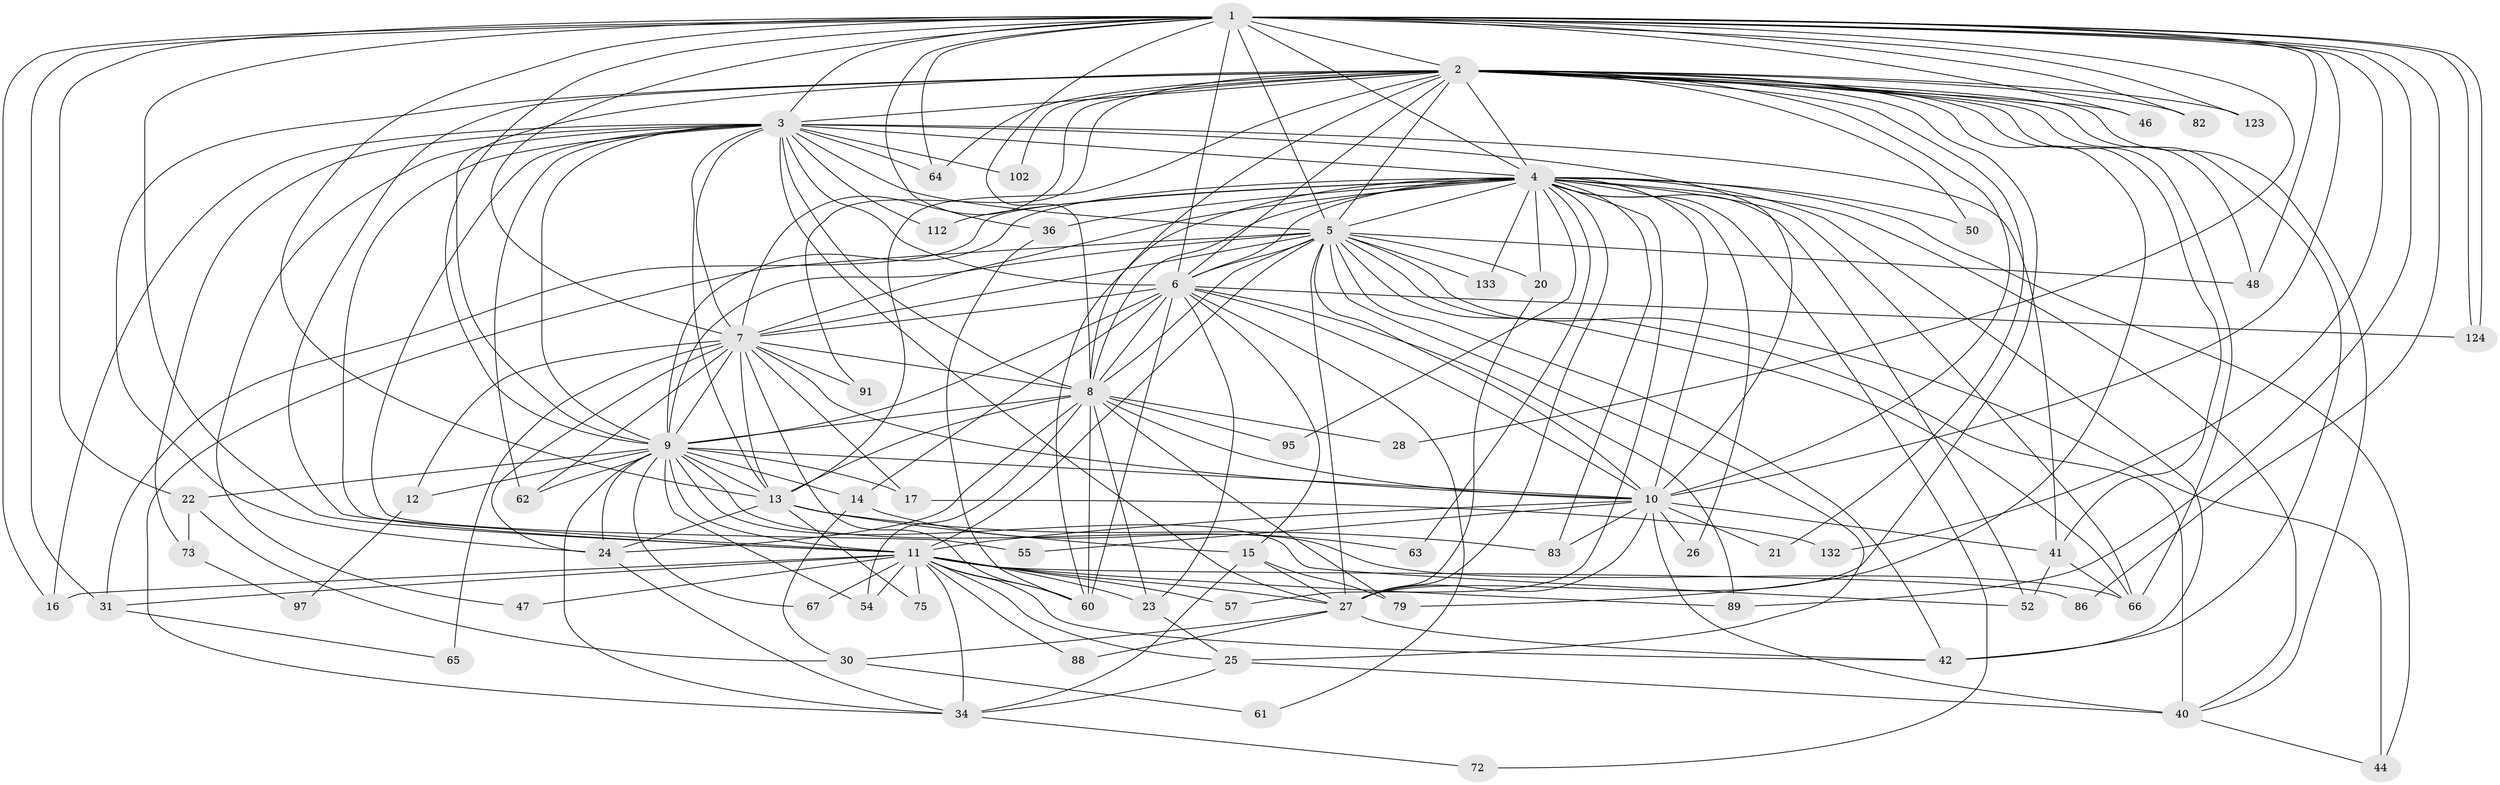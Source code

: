 // original degree distribution, {27: 0.0072992700729927005, 30: 0.0072992700729927005, 23: 0.0072992700729927005, 29: 0.0072992700729927005, 22: 0.0072992700729927005, 19: 0.0072992700729927005, 21: 0.0072992700729927005, 18: 0.0072992700729927005, 26: 0.0072992700729927005, 20: 0.0072992700729927005, 14: 0.0072992700729927005, 3: 0.2116788321167883, 8: 0.014598540145985401, 4: 0.08029197080291971, 5: 0.051094890510948905, 10: 0.0072992700729927005, 2: 0.5474452554744526, 7: 0.0072992700729927005}
// Generated by graph-tools (version 1.1) at 2025/14/03/09/25 04:14:08]
// undirected, 68 vertices, 211 edges
graph export_dot {
graph [start="1"]
  node [color=gray90,style=filled];
  1;
  2;
  3 [super="+43"];
  4;
  5;
  6 [super="+49+94+135"];
  7 [super="+58+45"];
  8 [super="+70+92"];
  9 [super="+93"];
  10 [super="+37"];
  11 [super="+113+105+101+53+18+77+56+80"];
  12;
  13 [super="+19+111+59"];
  14;
  15;
  16;
  17;
  20;
  21;
  22;
  23 [super="+98"];
  24 [super="+71+115"];
  25 [super="+74"];
  26;
  27 [super="+103+68+32+38+29"];
  28;
  30;
  31 [super="+120+35"];
  34 [super="+137+130+81+69"];
  36;
  40 [super="+108+51"];
  41 [super="+99+76"];
  42 [super="+136"];
  44;
  46;
  47;
  48 [super="+100"];
  50;
  52 [super="+122"];
  54;
  55;
  57 [super="+116"];
  60 [super="+134+87"];
  61;
  62 [super="+85"];
  63;
  64 [super="+110"];
  65;
  66 [super="+104+78"];
  67;
  72;
  73;
  75;
  79 [super="+114"];
  82;
  83 [super="+128"];
  86;
  88;
  89 [super="+96"];
  91;
  95;
  97;
  102;
  112;
  123;
  124 [super="+126"];
  132;
  133;
  1 -- 2;
  1 -- 3;
  1 -- 4;
  1 -- 5;
  1 -- 6;
  1 -- 7 [weight=2];
  1 -- 8;
  1 -- 9;
  1 -- 10;
  1 -- 16;
  1 -- 22;
  1 -- 28;
  1 -- 36;
  1 -- 46;
  1 -- 48;
  1 -- 64;
  1 -- 82;
  1 -- 86;
  1 -- 123;
  1 -- 124;
  1 -- 124;
  1 -- 132;
  1 -- 31;
  1 -- 11;
  1 -- 89;
  1 -- 13;
  2 -- 3;
  2 -- 4;
  2 -- 5;
  2 -- 6 [weight=2];
  2 -- 7;
  2 -- 8;
  2 -- 9;
  2 -- 10 [weight=2];
  2 -- 11;
  2 -- 13 [weight=2];
  2 -- 21;
  2 -- 24;
  2 -- 40;
  2 -- 42;
  2 -- 46;
  2 -- 48;
  2 -- 50;
  2 -- 64;
  2 -- 79;
  2 -- 82;
  2 -- 91;
  2 -- 102;
  2 -- 123;
  2 -- 66;
  2 -- 41;
  2 -- 27;
  3 -- 4;
  3 -- 5;
  3 -- 6;
  3 -- 7;
  3 -- 8;
  3 -- 9;
  3 -- 10 [weight=2];
  3 -- 11 [weight=2];
  3 -- 16;
  3 -- 41;
  3 -- 47;
  3 -- 55;
  3 -- 73;
  3 -- 102;
  3 -- 112;
  3 -- 64;
  3 -- 27;
  3 -- 13;
  3 -- 62;
  4 -- 5;
  4 -- 6;
  4 -- 7;
  4 -- 8 [weight=2];
  4 -- 9;
  4 -- 10;
  4 -- 20;
  4 -- 26;
  4 -- 31;
  4 -- 36;
  4 -- 40;
  4 -- 44;
  4 -- 50;
  4 -- 52;
  4 -- 60;
  4 -- 63;
  4 -- 66;
  4 -- 72;
  4 -- 95;
  4 -- 112;
  4 -- 133;
  4 -- 83;
  4 -- 57;
  4 -- 27;
  4 -- 42;
  5 -- 6;
  5 -- 7;
  5 -- 8;
  5 -- 9;
  5 -- 10;
  5 -- 20;
  5 -- 25;
  5 -- 34;
  5 -- 42;
  5 -- 44;
  5 -- 133;
  5 -- 11;
  5 -- 48;
  5 -- 40 [weight=2];
  5 -- 66;
  5 -- 27 [weight=2];
  6 -- 7 [weight=2];
  6 -- 8;
  6 -- 9 [weight=2];
  6 -- 10;
  6 -- 14;
  6 -- 15;
  6 -- 23;
  6 -- 60;
  6 -- 61;
  6 -- 89;
  6 -- 124;
  7 -- 8;
  7 -- 9 [weight=3];
  7 -- 10 [weight=2];
  7 -- 12;
  7 -- 17;
  7 -- 62;
  7 -- 65 [weight=2];
  7 -- 91;
  7 -- 24;
  7 -- 60;
  7 -- 13;
  8 -- 9 [weight=2];
  8 -- 10;
  8 -- 23;
  8 -- 24;
  8 -- 28;
  8 -- 54;
  8 -- 79;
  8 -- 95;
  8 -- 13;
  8 -- 60;
  9 -- 10;
  9 -- 12;
  9 -- 13;
  9 -- 14;
  9 -- 17;
  9 -- 22;
  9 -- 34;
  9 -- 52;
  9 -- 54;
  9 -- 62;
  9 -- 66;
  9 -- 67;
  9 -- 24;
  9 -- 11;
  10 -- 21;
  10 -- 26;
  10 -- 27 [weight=2];
  10 -- 41;
  10 -- 55;
  10 -- 83;
  10 -- 11;
  10 -- 40;
  11 -- 25;
  11 -- 75;
  11 -- 86;
  11 -- 16;
  11 -- 54;
  11 -- 67;
  11 -- 47;
  11 -- 88;
  11 -- 89;
  11 -- 31;
  11 -- 57 [weight=2];
  11 -- 23;
  11 -- 34;
  11 -- 42;
  11 -- 60;
  11 -- 27;
  12 -- 97;
  13 -- 15;
  13 -- 75;
  13 -- 24;
  13 -- 83;
  14 -- 30;
  14 -- 63;
  15 -- 34;
  15 -- 79;
  15 -- 27;
  17 -- 132;
  20 -- 27;
  22 -- 30;
  22 -- 73;
  23 -- 25 [weight=2];
  24 -- 34;
  25 -- 34;
  25 -- 40;
  27 -- 88;
  27 -- 42;
  27 -- 30;
  30 -- 61;
  31 -- 65;
  34 -- 72;
  36 -- 60;
  40 -- 44;
  41 -- 66;
  41 -- 52;
  73 -- 97;
}
